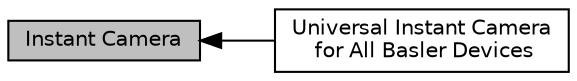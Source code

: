 digraph "Instant Camera"
{
  edge [fontname="Helvetica",fontsize="10",labelfontname="Helvetica",labelfontsize="10"];
  node [fontname="Helvetica",fontsize="10",shape=record];
  rankdir=LR;
  Node1 [label="Universal Instant Camera\l for All Basler Devices",height=0.2,width=0.4,color="black", fillcolor="white", style="filled",URL="$group___pylon___instant_camera_api_universal.html",tooltip="The Universal Instant Camera for All Basler Devices extends the Instant Camera. "];
  Node0 [label="Instant Camera",height=0.2,width=0.4,color="black", fillcolor="grey75", style="filled", fontcolor="black"];
  Node0->Node1 [shape=plaintext, dir="back", style="solid"];
}

